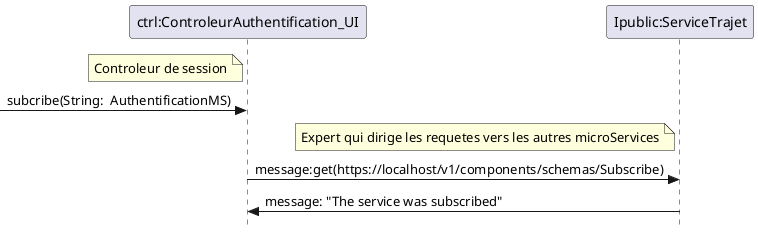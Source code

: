 @startuml
skinparam Style strictuml
participant "ctrl:ControleurAuthentification_UI" as ctrl
participant "Ipublic:ServiceTrajet" as Ipublic

note left of ctrl: Controleur de session
-> ctrl: subcribe(String:  AuthentificationMS)
note left of Ipublic: Expert qui dirige les requetes vers les autres microServices
ctrl -> Ipublic: message:get(https://localhost/v1/components/schemas/Subscribe) 
Ipublic -> ctrl: message: "The service was subscribed"

@enduml